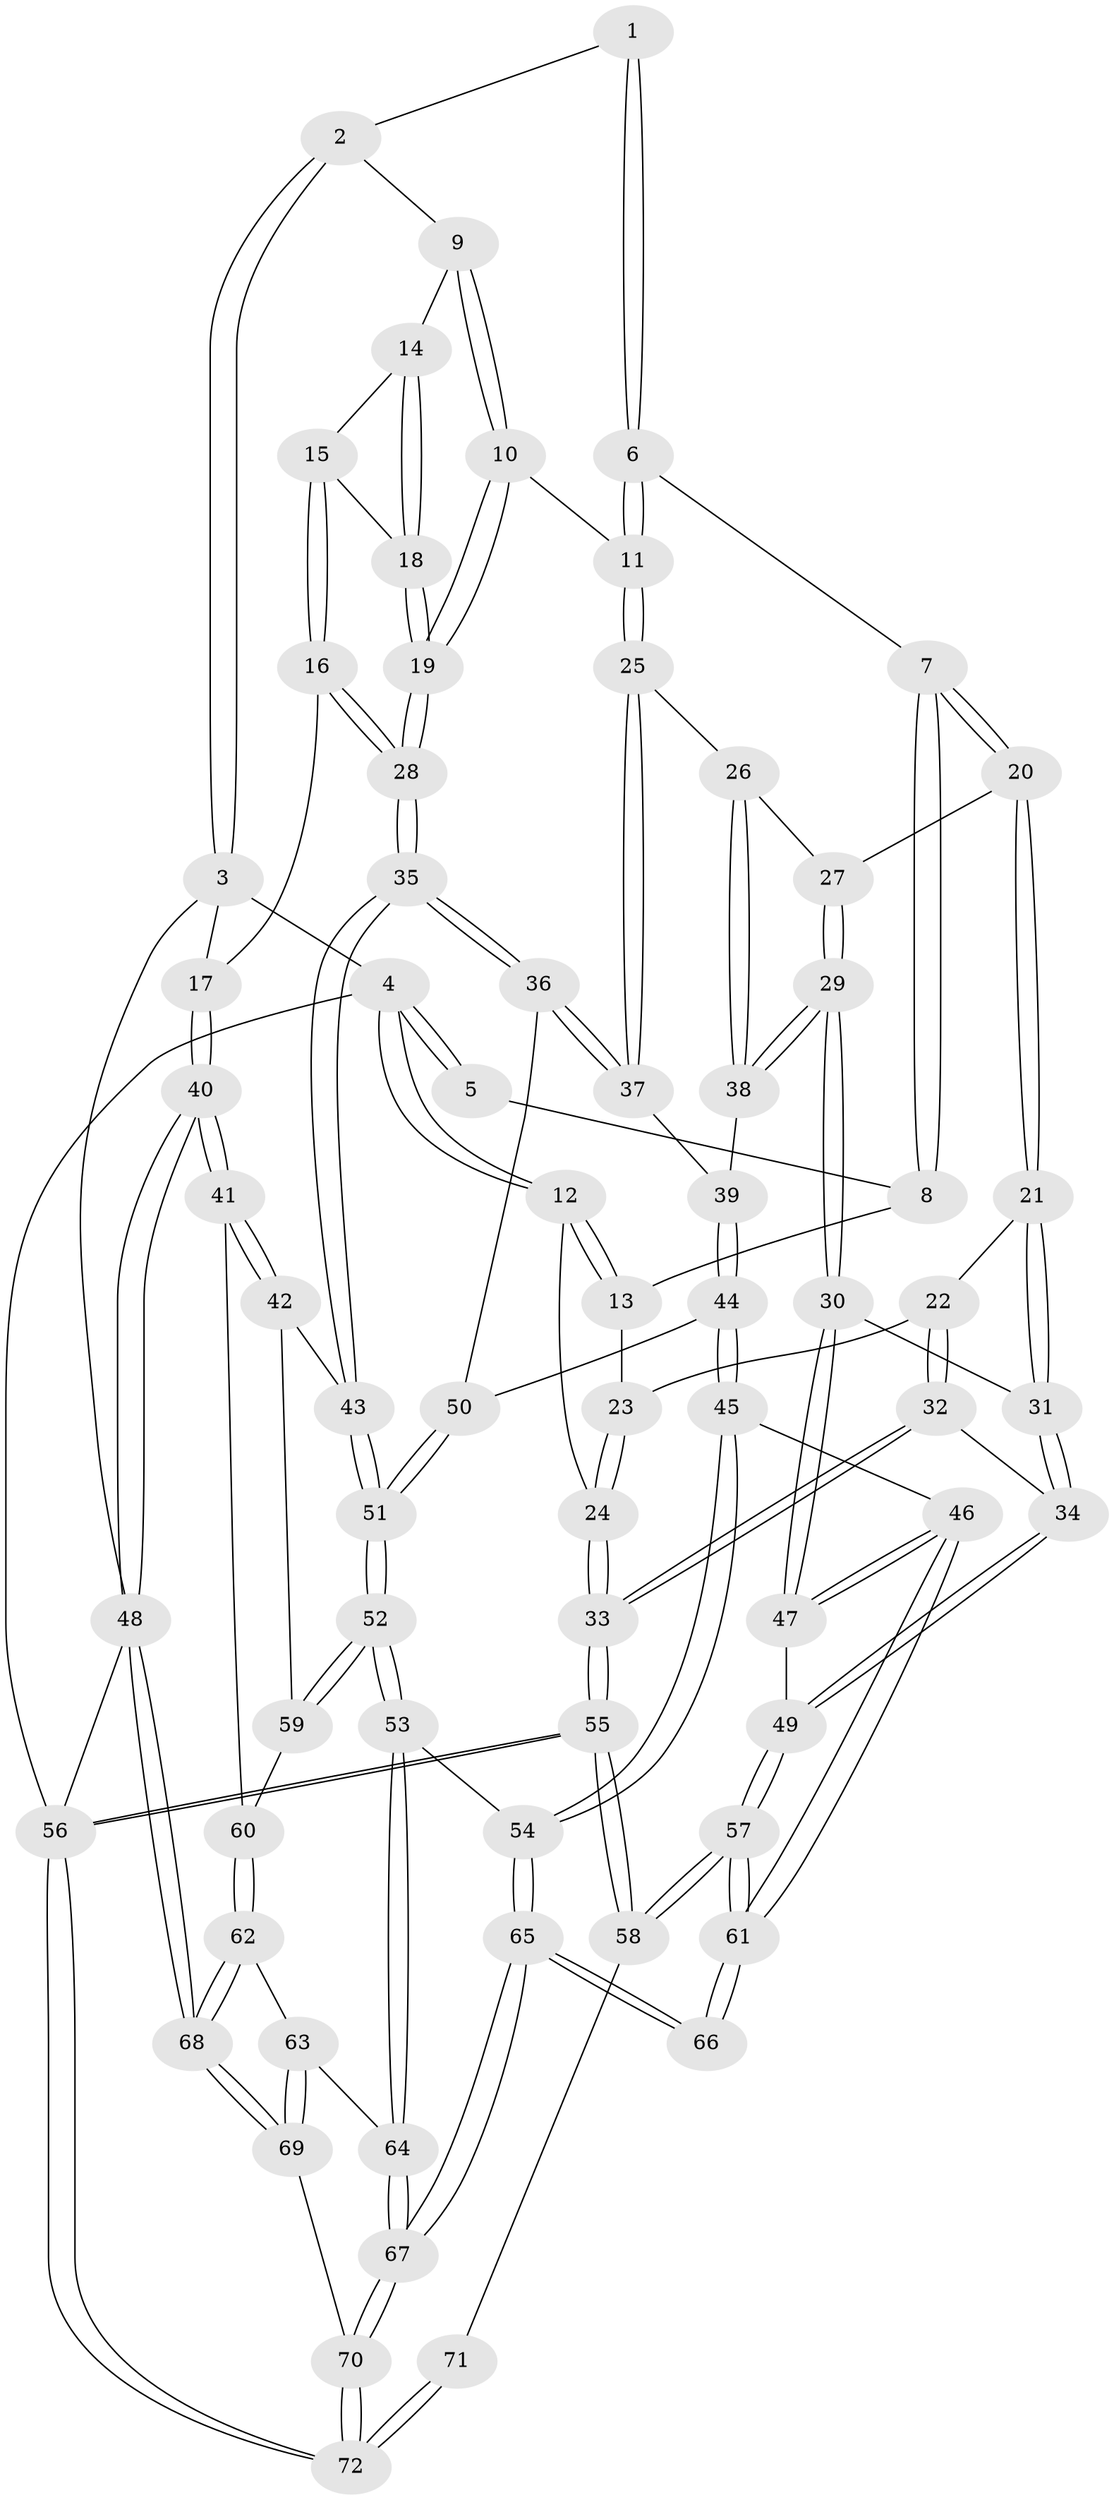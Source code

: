 // coarse degree distribution, {3: 0.14285714285714285, 6: 0.10714285714285714, 2: 0.10714285714285714, 8: 0.03571428571428571, 4: 0.25, 5: 0.2857142857142857, 7: 0.03571428571428571, 9: 0.03571428571428571}
// Generated by graph-tools (version 1.1) at 2025/21/03/04/25 18:21:13]
// undirected, 72 vertices, 177 edges
graph export_dot {
graph [start="1"]
  node [color=gray90,style=filled];
  1 [pos="+0.5020827133491468+0"];
  2 [pos="+0.643587951255985+0"];
  3 [pos="+1+0"];
  4 [pos="+0+0"];
  5 [pos="+0.2878116049061603+0"];
  6 [pos="+0.5001147262125346+0.15341462774376452"];
  7 [pos="+0.28225779139355744+0.1924847616260322"];
  8 [pos="+0.22676394945596434+0.03411768638320465"];
  9 [pos="+0.718186395055054+0.15240473257873777"];
  10 [pos="+0.6151608876815365+0.2674616953195437"];
  11 [pos="+0.5651101220480753+0.27193949250904564"];
  12 [pos="+0+0.0806358850541153"];
  13 [pos="+0.065884979846743+0.14492825814886795"];
  14 [pos="+0.8000588530683508+0.14100654454269893"];
  15 [pos="+1+0.03204156064051158"];
  16 [pos="+1+0"];
  17 [pos="+1+0"];
  18 [pos="+0.7989544859549271+0.2664669764969348"];
  19 [pos="+0.776239094777634+0.33730260080311075"];
  20 [pos="+0.264133331223239+0.23072525511329642"];
  21 [pos="+0.22565816423585985+0.25519955450031007"];
  22 [pos="+0.16252989590874825+0.2556042768013138"];
  23 [pos="+0.13127839940741712+0.2295117494806401"];
  24 [pos="+0+0.40044112527096914"];
  25 [pos="+0.552568455198723+0.2951222181929048"];
  26 [pos="+0.5117024013237427+0.33022169198750406"];
  27 [pos="+0.2953351831192697+0.2619901933193346"];
  28 [pos="+0.8088819572915075+0.36666904770839004"];
  29 [pos="+0.3735189086762297+0.4451602884837121"];
  30 [pos="+0.3568554294806186+0.4642326244291887"];
  31 [pos="+0.23403664799669835+0.36596430623012144"];
  32 [pos="+0.01990997665697222+0.4820320333965504"];
  33 [pos="+0+0.46918042962805107"];
  34 [pos="+0.03497401256529759+0.4882251553283474"];
  35 [pos="+0.8507690012583284+0.4597434987376977"];
  36 [pos="+0.6585321543175378+0.5210706655008519"];
  37 [pos="+0.6531695553551313+0.5143498515843242"];
  38 [pos="+0.470117279151063+0.3826837524399826"];
  39 [pos="+0.5252875043533874+0.4942526744675803"];
  40 [pos="+1+0.5737058615287934"];
  41 [pos="+1+0.5737732103499369"];
  42 [pos="+0.9193663330939714+0.5088687860525388"];
  43 [pos="+0.9188904300246838+0.5085608428801335"];
  44 [pos="+0.5149061780119139+0.5848347902135094"];
  45 [pos="+0.4717432140880222+0.635206077000342"];
  46 [pos="+0.30292591407928676+0.6266137404532349"];
  47 [pos="+0.30243985047628896+0.6255489247668401"];
  48 [pos="+1+1"];
  49 [pos="+0.08783657313478442+0.5256283525011638"];
  50 [pos="+0.6557128339696519+0.5288420149640911"];
  51 [pos="+0.6652397720924665+0.6319294446567296"];
  52 [pos="+0.6633775276391516+0.7150029473606836"];
  53 [pos="+0.6613724113240428+0.7187047397028995"];
  54 [pos="+0.5963007158824217+0.7254610892350687"];
  55 [pos="+0+1"];
  56 [pos="+0+1"];
  57 [pos="+0.04169631315401411+0.8982108600173595"];
  58 [pos="+0.039194882265588094+0.9005337071603867"];
  59 [pos="+0.6922638475556364+0.7003394164501702"];
  60 [pos="+0.9610030463752903+0.676060114352726"];
  61 [pos="+0.2857304423008101+0.7288347407244082"];
  62 [pos="+0.8065797402703886+0.8471523735512761"];
  63 [pos="+0.7872671605819029+0.8469601455414155"];
  64 [pos="+0.6994797129780216+0.7718161511249532"];
  65 [pos="+0.4589149459695214+0.9315555049479831"];
  66 [pos="+0.39959152387630265+0.8856578170228206"];
  67 [pos="+0.5113239908777722+1"];
  68 [pos="+1+1"];
  69 [pos="+0.5628514227650806+1"];
  70 [pos="+0.543496179430616+1"];
  71 [pos="+0.2977225627189511+0.9414407072682511"];
  72 [pos="+0+1"];
  1 -- 2;
  1 -- 6;
  1 -- 6;
  2 -- 3;
  2 -- 3;
  2 -- 9;
  3 -- 4;
  3 -- 17;
  3 -- 48;
  4 -- 5;
  4 -- 5;
  4 -- 12;
  4 -- 12;
  4 -- 56;
  5 -- 8;
  6 -- 7;
  6 -- 11;
  6 -- 11;
  7 -- 8;
  7 -- 8;
  7 -- 20;
  7 -- 20;
  8 -- 13;
  9 -- 10;
  9 -- 10;
  9 -- 14;
  10 -- 11;
  10 -- 19;
  10 -- 19;
  11 -- 25;
  11 -- 25;
  12 -- 13;
  12 -- 13;
  12 -- 24;
  13 -- 23;
  14 -- 15;
  14 -- 18;
  14 -- 18;
  15 -- 16;
  15 -- 16;
  15 -- 18;
  16 -- 17;
  16 -- 28;
  16 -- 28;
  17 -- 40;
  17 -- 40;
  18 -- 19;
  18 -- 19;
  19 -- 28;
  19 -- 28;
  20 -- 21;
  20 -- 21;
  20 -- 27;
  21 -- 22;
  21 -- 31;
  21 -- 31;
  22 -- 23;
  22 -- 32;
  22 -- 32;
  23 -- 24;
  23 -- 24;
  24 -- 33;
  24 -- 33;
  25 -- 26;
  25 -- 37;
  25 -- 37;
  26 -- 27;
  26 -- 38;
  26 -- 38;
  27 -- 29;
  27 -- 29;
  28 -- 35;
  28 -- 35;
  29 -- 30;
  29 -- 30;
  29 -- 38;
  29 -- 38;
  30 -- 31;
  30 -- 47;
  30 -- 47;
  31 -- 34;
  31 -- 34;
  32 -- 33;
  32 -- 33;
  32 -- 34;
  33 -- 55;
  33 -- 55;
  34 -- 49;
  34 -- 49;
  35 -- 36;
  35 -- 36;
  35 -- 43;
  35 -- 43;
  36 -- 37;
  36 -- 37;
  36 -- 50;
  37 -- 39;
  38 -- 39;
  39 -- 44;
  39 -- 44;
  40 -- 41;
  40 -- 41;
  40 -- 48;
  40 -- 48;
  41 -- 42;
  41 -- 42;
  41 -- 60;
  42 -- 43;
  42 -- 59;
  43 -- 51;
  43 -- 51;
  44 -- 45;
  44 -- 45;
  44 -- 50;
  45 -- 46;
  45 -- 54;
  45 -- 54;
  46 -- 47;
  46 -- 47;
  46 -- 61;
  46 -- 61;
  47 -- 49;
  48 -- 68;
  48 -- 68;
  48 -- 56;
  49 -- 57;
  49 -- 57;
  50 -- 51;
  50 -- 51;
  51 -- 52;
  51 -- 52;
  52 -- 53;
  52 -- 53;
  52 -- 59;
  52 -- 59;
  53 -- 54;
  53 -- 64;
  53 -- 64;
  54 -- 65;
  54 -- 65;
  55 -- 56;
  55 -- 56;
  55 -- 58;
  55 -- 58;
  56 -- 72;
  56 -- 72;
  57 -- 58;
  57 -- 58;
  57 -- 61;
  57 -- 61;
  58 -- 71;
  59 -- 60;
  60 -- 62;
  60 -- 62;
  61 -- 66;
  61 -- 66;
  62 -- 63;
  62 -- 68;
  62 -- 68;
  63 -- 64;
  63 -- 69;
  63 -- 69;
  64 -- 67;
  64 -- 67;
  65 -- 66;
  65 -- 66;
  65 -- 67;
  65 -- 67;
  67 -- 70;
  67 -- 70;
  68 -- 69;
  68 -- 69;
  69 -- 70;
  70 -- 72;
  70 -- 72;
  71 -- 72;
  71 -- 72;
}
